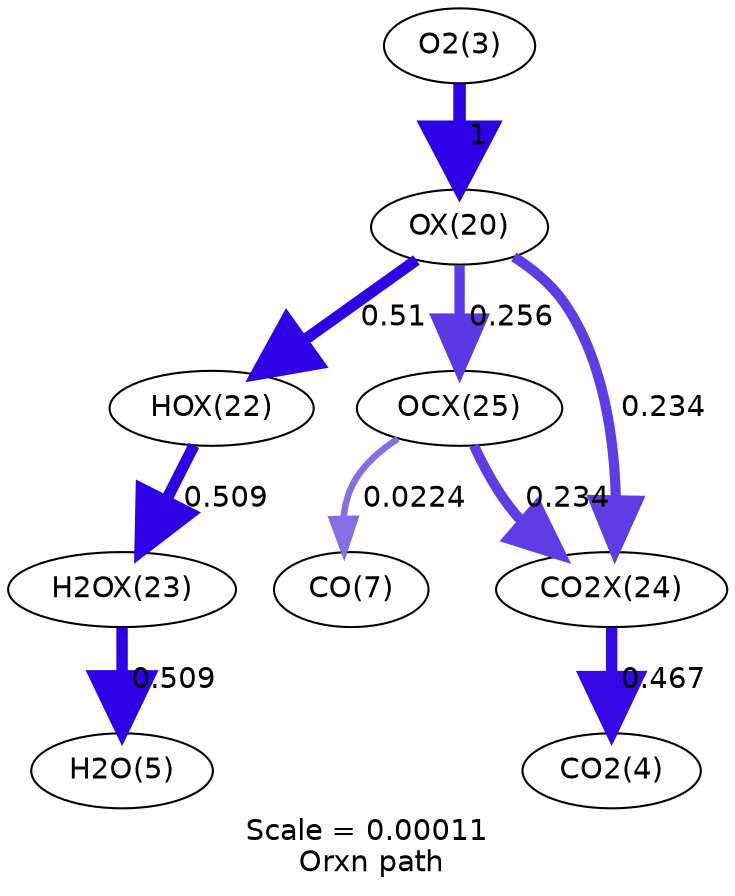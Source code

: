 digraph reaction_paths {
center=1;
s4 -> s29[fontname="Helvetica", penwidth=6, arrowsize=3, color="0.7, 1.5, 0.9"
, label=" 1"];
s29 -> s31[fontname="Helvetica", penwidth=5.49, arrowsize=2.75, color="0.7, 1.01, 0.9"
, label=" 0.51"];
s29 -> s34[fontname="Helvetica", penwidth=4.97, arrowsize=2.49, color="0.7, 0.756, 0.9"
, label=" 0.256"];
s29 -> s33[fontname="Helvetica", penwidth=4.9, arrowsize=2.45, color="0.7, 0.734, 0.9"
, label=" 0.234"];
s31 -> s32[fontname="Helvetica", penwidth=5.49, arrowsize=2.74, color="0.7, 1.01, 0.9"
, label=" 0.509"];
s32 -> s6[fontname="Helvetica", penwidth=5.49, arrowsize=2.74, color="0.7, 1.01, 0.9"
, label=" 0.509"];
s34 -> s8[fontname="Helvetica", penwidth=3.13, arrowsize=1.57, color="0.7, 0.522, 0.9"
, label=" 0.0224"];
s34 -> s33[fontname="Helvetica", penwidth=4.9, arrowsize=2.45, color="0.7, 0.734, 0.9"
, label=" 0.234"];
s33 -> s5[fontname="Helvetica", penwidth=5.43, arrowsize=2.71, color="0.7, 0.967, 0.9"
, label=" 0.467"];
s4 [ fontname="Helvetica", label="O2(3)"];
s5 [ fontname="Helvetica", label="CO2(4)"];
s6 [ fontname="Helvetica", label="H2O(5)"];
s8 [ fontname="Helvetica", label="CO(7)"];
s29 [ fontname="Helvetica", label="OX(20)"];
s31 [ fontname="Helvetica", label="HOX(22)"];
s32 [ fontname="Helvetica", label="H2OX(23)"];
s33 [ fontname="Helvetica", label="CO2X(24)"];
s34 [ fontname="Helvetica", label="OCX(25)"];
 label = "Scale = 0.00011\l Orxn path";
 fontname = "Helvetica";
}
